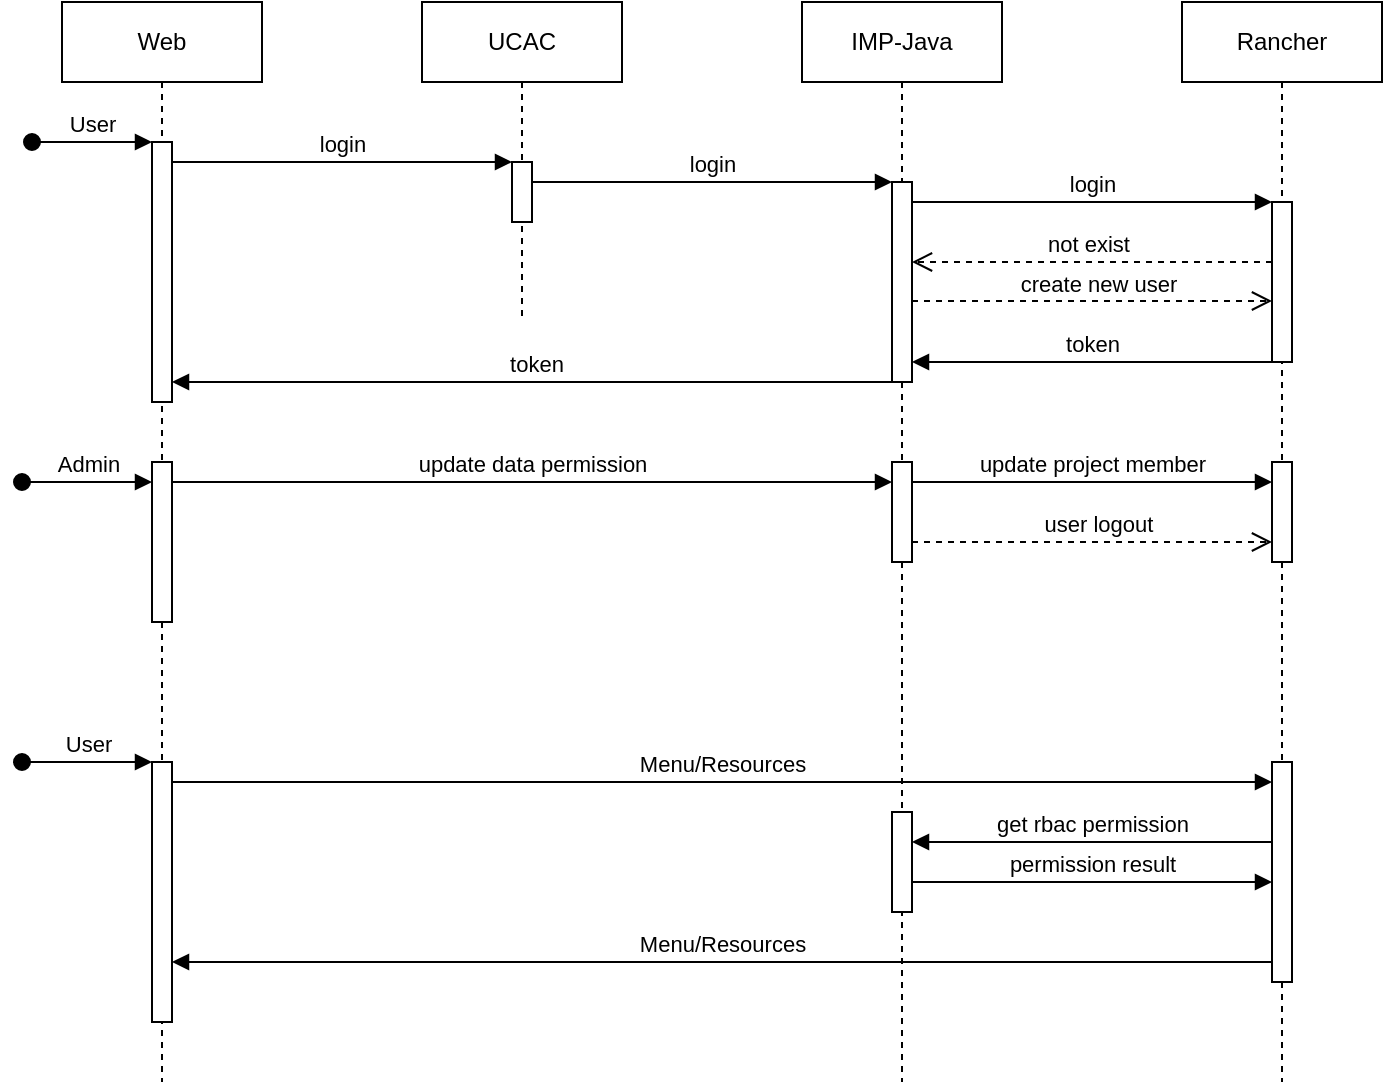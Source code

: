 <mxfile version="24.6.4" type="github">
  <diagram name="Page-1" id="2YBvvXClWsGukQMizWep">
    <mxGraphModel dx="954" dy="555" grid="1" gridSize="10" guides="1" tooltips="1" connect="1" arrows="1" fold="1" page="1" pageScale="1" pageWidth="850" pageHeight="1100" math="0" shadow="0">
      <root>
        <mxCell id="0" />
        <mxCell id="1" parent="0" />
        <mxCell id="aM9ryv3xv72pqoxQDRHE-1" value="Web" style="shape=umlLifeline;perimeter=lifelinePerimeter;whiteSpace=wrap;html=1;container=0;dropTarget=0;collapsible=0;recursiveResize=0;outlineConnect=0;portConstraint=eastwest;newEdgeStyle={&quot;edgeStyle&quot;:&quot;elbowEdgeStyle&quot;,&quot;elbow&quot;:&quot;vertical&quot;,&quot;curved&quot;:0,&quot;rounded&quot;:0};" parent="1" vertex="1">
          <mxGeometry x="40" y="40" width="100" height="540" as="geometry" />
        </mxCell>
        <mxCell id="aM9ryv3xv72pqoxQDRHE-2" value="" style="html=1;points=[];perimeter=orthogonalPerimeter;outlineConnect=0;targetShapes=umlLifeline;portConstraint=eastwest;newEdgeStyle={&quot;edgeStyle&quot;:&quot;elbowEdgeStyle&quot;,&quot;elbow&quot;:&quot;vertical&quot;,&quot;curved&quot;:0,&quot;rounded&quot;:0};" parent="aM9ryv3xv72pqoxQDRHE-1" vertex="1">
          <mxGeometry x="45" y="70" width="10" height="130" as="geometry" />
        </mxCell>
        <mxCell id="aM9ryv3xv72pqoxQDRHE-3" value="User" style="html=1;verticalAlign=bottom;startArrow=oval;endArrow=block;startSize=8;edgeStyle=elbowEdgeStyle;elbow=vertical;curved=0;rounded=0;" parent="aM9ryv3xv72pqoxQDRHE-1" target="aM9ryv3xv72pqoxQDRHE-2" edge="1">
          <mxGeometry relative="1" as="geometry">
            <mxPoint x="-15" y="70" as="sourcePoint" />
          </mxGeometry>
        </mxCell>
        <mxCell id="tJSxs7x-UnHiqa6X14lG-12" value="Admin" style="html=1;verticalAlign=bottom;startArrow=oval;endArrow=block;startSize=8;edgeStyle=elbowEdgeStyle;elbow=vertical;curved=0;rounded=0;" edge="1" parent="aM9ryv3xv72pqoxQDRHE-1" target="tJSxs7x-UnHiqa6X14lG-13">
          <mxGeometry relative="1" as="geometry">
            <mxPoint x="-20" y="240" as="sourcePoint" />
            <mxPoint x="55" y="80" as="targetPoint" />
            <Array as="points">
              <mxPoint y="240" />
            </Array>
          </mxGeometry>
        </mxCell>
        <mxCell id="tJSxs7x-UnHiqa6X14lG-13" value="" style="html=1;points=[];perimeter=orthogonalPerimeter;outlineConnect=0;targetShapes=umlLifeline;portConstraint=eastwest;newEdgeStyle={&quot;edgeStyle&quot;:&quot;elbowEdgeStyle&quot;,&quot;elbow&quot;:&quot;vertical&quot;,&quot;curved&quot;:0,&quot;rounded&quot;:0};" vertex="1" parent="aM9ryv3xv72pqoxQDRHE-1">
          <mxGeometry x="45" y="230" width="10" height="80" as="geometry" />
        </mxCell>
        <mxCell id="tJSxs7x-UnHiqa6X14lG-21" value="" style="html=1;points=[];perimeter=orthogonalPerimeter;outlineConnect=0;targetShapes=umlLifeline;portConstraint=eastwest;newEdgeStyle={&quot;edgeStyle&quot;:&quot;elbowEdgeStyle&quot;,&quot;elbow&quot;:&quot;vertical&quot;,&quot;curved&quot;:0,&quot;rounded&quot;:0};" vertex="1" parent="aM9ryv3xv72pqoxQDRHE-1">
          <mxGeometry x="45" y="380" width="10" height="130" as="geometry" />
        </mxCell>
        <mxCell id="aM9ryv3xv72pqoxQDRHE-5" value="UCAC" style="shape=umlLifeline;perimeter=lifelinePerimeter;whiteSpace=wrap;html=1;container=0;dropTarget=0;collapsible=0;recursiveResize=0;outlineConnect=0;portConstraint=eastwest;newEdgeStyle={&quot;edgeStyle&quot;:&quot;elbowEdgeStyle&quot;,&quot;elbow&quot;:&quot;vertical&quot;,&quot;curved&quot;:0,&quot;rounded&quot;:0};" parent="1" vertex="1">
          <mxGeometry x="220" y="40" width="100" height="160" as="geometry" />
        </mxCell>
        <mxCell id="aM9ryv3xv72pqoxQDRHE-6" value="" style="html=1;points=[];perimeter=orthogonalPerimeter;outlineConnect=0;targetShapes=umlLifeline;portConstraint=eastwest;newEdgeStyle={&quot;edgeStyle&quot;:&quot;elbowEdgeStyle&quot;,&quot;elbow&quot;:&quot;vertical&quot;,&quot;curved&quot;:0,&quot;rounded&quot;:0};" parent="aM9ryv3xv72pqoxQDRHE-5" vertex="1">
          <mxGeometry x="45" y="80" width="10" height="30" as="geometry" />
        </mxCell>
        <mxCell id="aM9ryv3xv72pqoxQDRHE-7" value="login" style="html=1;verticalAlign=bottom;endArrow=block;edgeStyle=elbowEdgeStyle;elbow=vertical;curved=0;rounded=0;" parent="1" source="aM9ryv3xv72pqoxQDRHE-2" target="aM9ryv3xv72pqoxQDRHE-6" edge="1">
          <mxGeometry relative="1" as="geometry">
            <mxPoint x="195" y="130" as="sourcePoint" />
            <Array as="points">
              <mxPoint x="180" y="120" />
            </Array>
          </mxGeometry>
        </mxCell>
        <mxCell id="tJSxs7x-UnHiqa6X14lG-1" value="IMP-Java" style="shape=umlLifeline;perimeter=lifelinePerimeter;whiteSpace=wrap;html=1;container=0;dropTarget=0;collapsible=0;recursiveResize=0;outlineConnect=0;portConstraint=eastwest;newEdgeStyle={&quot;edgeStyle&quot;:&quot;elbowEdgeStyle&quot;,&quot;elbow&quot;:&quot;vertical&quot;,&quot;curved&quot;:0,&quot;rounded&quot;:0};" vertex="1" parent="1">
          <mxGeometry x="410" y="40" width="100" height="540" as="geometry" />
        </mxCell>
        <mxCell id="tJSxs7x-UnHiqa6X14lG-2" value="" style="html=1;points=[];perimeter=orthogonalPerimeter;outlineConnect=0;targetShapes=umlLifeline;portConstraint=eastwest;newEdgeStyle={&quot;edgeStyle&quot;:&quot;elbowEdgeStyle&quot;,&quot;elbow&quot;:&quot;vertical&quot;,&quot;curved&quot;:0,&quot;rounded&quot;:0};" vertex="1" parent="tJSxs7x-UnHiqa6X14lG-1">
          <mxGeometry x="45" y="90" width="10" height="100" as="geometry" />
        </mxCell>
        <mxCell id="tJSxs7x-UnHiqa6X14lG-14" value="" style="html=1;points=[];perimeter=orthogonalPerimeter;outlineConnect=0;targetShapes=umlLifeline;portConstraint=eastwest;newEdgeStyle={&quot;edgeStyle&quot;:&quot;elbowEdgeStyle&quot;,&quot;elbow&quot;:&quot;vertical&quot;,&quot;curved&quot;:0,&quot;rounded&quot;:0};" vertex="1" parent="tJSxs7x-UnHiqa6X14lG-1">
          <mxGeometry x="45" y="230" width="10" height="50" as="geometry" />
        </mxCell>
        <mxCell id="tJSxs7x-UnHiqa6X14lG-22" value="" style="html=1;points=[];perimeter=orthogonalPerimeter;outlineConnect=0;targetShapes=umlLifeline;portConstraint=eastwest;newEdgeStyle={&quot;edgeStyle&quot;:&quot;elbowEdgeStyle&quot;,&quot;elbow&quot;:&quot;vertical&quot;,&quot;curved&quot;:0,&quot;rounded&quot;:0};" vertex="1" parent="tJSxs7x-UnHiqa6X14lG-1">
          <mxGeometry x="45" y="405" width="10" height="50" as="geometry" />
        </mxCell>
        <mxCell id="tJSxs7x-UnHiqa6X14lG-3" value="Rancher" style="shape=umlLifeline;perimeter=lifelinePerimeter;whiteSpace=wrap;html=1;container=0;dropTarget=0;collapsible=0;recursiveResize=0;outlineConnect=0;portConstraint=eastwest;newEdgeStyle={&quot;edgeStyle&quot;:&quot;elbowEdgeStyle&quot;,&quot;elbow&quot;:&quot;vertical&quot;,&quot;curved&quot;:0,&quot;rounded&quot;:0};" vertex="1" parent="1">
          <mxGeometry x="600" y="40" width="100" height="540" as="geometry" />
        </mxCell>
        <mxCell id="tJSxs7x-UnHiqa6X14lG-4" value="" style="html=1;points=[];perimeter=orthogonalPerimeter;outlineConnect=0;targetShapes=umlLifeline;portConstraint=eastwest;newEdgeStyle={&quot;edgeStyle&quot;:&quot;elbowEdgeStyle&quot;,&quot;elbow&quot;:&quot;vertical&quot;,&quot;curved&quot;:0,&quot;rounded&quot;:0};" vertex="1" parent="tJSxs7x-UnHiqa6X14lG-3">
          <mxGeometry x="45" y="100" width="10" height="80" as="geometry" />
        </mxCell>
        <mxCell id="tJSxs7x-UnHiqa6X14lG-17" value="" style="html=1;points=[];perimeter=orthogonalPerimeter;outlineConnect=0;targetShapes=umlLifeline;portConstraint=eastwest;newEdgeStyle={&quot;edgeStyle&quot;:&quot;elbowEdgeStyle&quot;,&quot;elbow&quot;:&quot;vertical&quot;,&quot;curved&quot;:0,&quot;rounded&quot;:0};" vertex="1" parent="tJSxs7x-UnHiqa6X14lG-3">
          <mxGeometry x="45" y="230" width="10" height="50" as="geometry" />
        </mxCell>
        <mxCell id="tJSxs7x-UnHiqa6X14lG-23" value="" style="html=1;points=[];perimeter=orthogonalPerimeter;outlineConnect=0;targetShapes=umlLifeline;portConstraint=eastwest;newEdgeStyle={&quot;edgeStyle&quot;:&quot;elbowEdgeStyle&quot;,&quot;elbow&quot;:&quot;vertical&quot;,&quot;curved&quot;:0,&quot;rounded&quot;:0};" vertex="1" parent="tJSxs7x-UnHiqa6X14lG-3">
          <mxGeometry x="45" y="380" width="10" height="110" as="geometry" />
        </mxCell>
        <mxCell id="tJSxs7x-UnHiqa6X14lG-6" value="login" style="html=1;verticalAlign=bottom;endArrow=block;edgeStyle=elbowEdgeStyle;elbow=vertical;curved=0;rounded=0;" edge="1" parent="1" source="aM9ryv3xv72pqoxQDRHE-6" target="tJSxs7x-UnHiqa6X14lG-2">
          <mxGeometry relative="1" as="geometry">
            <mxPoint x="280" y="130" as="sourcePoint" />
            <Array as="points">
              <mxPoint x="380" y="130" />
            </Array>
            <mxPoint x="450" y="130" as="targetPoint" />
          </mxGeometry>
        </mxCell>
        <mxCell id="tJSxs7x-UnHiqa6X14lG-7" value="login" style="html=1;verticalAlign=bottom;endArrow=block;edgeStyle=elbowEdgeStyle;elbow=vertical;curved=0;rounded=0;" edge="1" parent="1" source="tJSxs7x-UnHiqa6X14lG-2" target="tJSxs7x-UnHiqa6X14lG-4">
          <mxGeometry relative="1" as="geometry">
            <mxPoint x="285" y="140" as="sourcePoint" />
            <Array as="points">
              <mxPoint x="530" y="140" />
            </Array>
            <mxPoint x="465" y="140" as="targetPoint" />
          </mxGeometry>
        </mxCell>
        <mxCell id="tJSxs7x-UnHiqa6X14lG-8" value="not exist" style="html=1;verticalAlign=bottom;endArrow=open;dashed=1;endSize=8;edgeStyle=elbowEdgeStyle;elbow=vertical;curved=0;rounded=0;" edge="1" parent="1" target="tJSxs7x-UnHiqa6X14lG-2">
          <mxGeometry x="0.027" relative="1" as="geometry">
            <mxPoint x="470" y="170" as="targetPoint" />
            <Array as="points">
              <mxPoint x="550" y="170" />
            </Array>
            <mxPoint x="645" y="170" as="sourcePoint" />
            <mxPoint as="offset" />
          </mxGeometry>
        </mxCell>
        <mxCell id="tJSxs7x-UnHiqa6X14lG-9" value="create new user" style="html=1;verticalAlign=bottom;endArrow=open;dashed=1;endSize=8;edgeStyle=elbowEdgeStyle;elbow=vertical;curved=0;rounded=0;" edge="1" parent="1" target="tJSxs7x-UnHiqa6X14lG-4">
          <mxGeometry x="0.027" relative="1" as="geometry">
            <mxPoint x="640" y="190" as="targetPoint" />
            <Array as="points">
              <mxPoint x="495" y="189.5" />
            </Array>
            <mxPoint x="465" y="189.5" as="sourcePoint" />
            <mxPoint as="offset" />
          </mxGeometry>
        </mxCell>
        <mxCell id="tJSxs7x-UnHiqa6X14lG-10" value="token" style="html=1;verticalAlign=bottom;endArrow=block;edgeStyle=elbowEdgeStyle;elbow=vertical;curved=0;rounded=0;" edge="1" parent="1" source="tJSxs7x-UnHiqa6X14lG-4" target="tJSxs7x-UnHiqa6X14lG-2">
          <mxGeometry relative="1" as="geometry">
            <mxPoint x="650" y="210" as="sourcePoint" />
            <Array as="points">
              <mxPoint x="560" y="220" />
            </Array>
            <mxPoint x="470" y="210" as="targetPoint" />
          </mxGeometry>
        </mxCell>
        <mxCell id="tJSxs7x-UnHiqa6X14lG-11" value="token" style="html=1;verticalAlign=bottom;endArrow=block;edgeStyle=elbowEdgeStyle;elbow=vertical;curved=0;rounded=0;" edge="1" parent="1" source="tJSxs7x-UnHiqa6X14lG-1" target="aM9ryv3xv72pqoxQDRHE-2">
          <mxGeometry relative="1" as="geometry">
            <mxPoint x="450" y="230" as="sourcePoint" />
            <Array as="points">
              <mxPoint x="280" y="230" />
            </Array>
            <mxPoint x="100" y="230" as="targetPoint" />
          </mxGeometry>
        </mxCell>
        <mxCell id="tJSxs7x-UnHiqa6X14lG-15" value="update data permission" style="html=1;verticalAlign=bottom;endArrow=block;edgeStyle=elbowEdgeStyle;elbow=vertical;curved=0;rounded=0;" edge="1" parent="1" source="tJSxs7x-UnHiqa6X14lG-13" target="tJSxs7x-UnHiqa6X14lG-14">
          <mxGeometry relative="1" as="geometry">
            <mxPoint x="100" y="310" as="sourcePoint" />
            <Array as="points">
              <mxPoint x="290" y="280" />
            </Array>
            <mxPoint x="450" y="280" as="targetPoint" />
          </mxGeometry>
        </mxCell>
        <mxCell id="tJSxs7x-UnHiqa6X14lG-16" value="update project member" style="html=1;verticalAlign=bottom;endArrow=block;edgeStyle=elbowEdgeStyle;elbow=vertical;curved=0;rounded=0;" edge="1" parent="1" source="tJSxs7x-UnHiqa6X14lG-14" target="tJSxs7x-UnHiqa6X14lG-17">
          <mxGeometry relative="1" as="geometry">
            <mxPoint x="475" y="150" as="sourcePoint" />
            <Array as="points">
              <mxPoint x="530" y="280" />
            </Array>
            <mxPoint x="640" y="280" as="targetPoint" />
          </mxGeometry>
        </mxCell>
        <mxCell id="tJSxs7x-UnHiqa6X14lG-19" value="user logout" style="html=1;verticalAlign=bottom;endArrow=open;dashed=1;endSize=8;edgeStyle=elbowEdgeStyle;elbow=vertical;curved=0;rounded=0;" edge="1" parent="1" source="tJSxs7x-UnHiqa6X14lG-14" target="tJSxs7x-UnHiqa6X14lG-17">
          <mxGeometry x="0.027" relative="1" as="geometry">
            <mxPoint x="645" y="340" as="targetPoint" />
            <Array as="points">
              <mxPoint x="560" y="310" />
            </Array>
            <mxPoint x="480" y="320" as="sourcePoint" />
            <mxPoint as="offset" />
          </mxGeometry>
        </mxCell>
        <mxCell id="tJSxs7x-UnHiqa6X14lG-20" value="User" style="html=1;verticalAlign=bottom;startArrow=oval;endArrow=block;startSize=8;edgeStyle=elbowEdgeStyle;elbow=vertical;curved=0;rounded=0;" edge="1" parent="1" target="tJSxs7x-UnHiqa6X14lG-21">
          <mxGeometry relative="1" as="geometry">
            <mxPoint x="20" y="420" as="sourcePoint" />
            <mxPoint x="105" y="130" as="targetPoint" />
            <Array as="points">
              <mxPoint x="60" y="420" />
            </Array>
          </mxGeometry>
        </mxCell>
        <mxCell id="tJSxs7x-UnHiqa6X14lG-24" value="Menu/Resources&lt;span class=&quot;eusoft-eudic-chrome-extension-translate-content&quot;&gt;&lt;span class=&quot;eusoft-eudic-chrome-extension-translate-white-space ng-star-inserted&quot;&gt; &lt;/span&gt;&lt;/span&gt;" style="html=1;verticalAlign=bottom;endArrow=block;edgeStyle=elbowEdgeStyle;elbow=vertical;curved=0;rounded=0;" edge="1" parent="1" source="tJSxs7x-UnHiqa6X14lG-21" target="tJSxs7x-UnHiqa6X14lG-23">
          <mxGeometry relative="1" as="geometry">
            <mxPoint x="110" y="320" as="sourcePoint" />
            <Array as="points">
              <mxPoint x="640" y="430" />
            </Array>
            <mxPoint x="600" y="420" as="targetPoint" />
          </mxGeometry>
        </mxCell>
        <mxCell id="tJSxs7x-UnHiqa6X14lG-25" value="get rbac permission" style="html=1;verticalAlign=bottom;endArrow=block;edgeStyle=elbowEdgeStyle;elbow=vertical;curved=0;rounded=0;" edge="1" parent="1" source="tJSxs7x-UnHiqa6X14lG-23" target="tJSxs7x-UnHiqa6X14lG-22">
          <mxGeometry relative="1" as="geometry">
            <mxPoint x="630" y="450" as="sourcePoint" />
            <Array as="points">
              <mxPoint x="560" y="460" />
            </Array>
            <mxPoint x="470" y="470" as="targetPoint" />
          </mxGeometry>
        </mxCell>
        <mxCell id="tJSxs7x-UnHiqa6X14lG-27" value="permission result" style="html=1;verticalAlign=bottom;endArrow=block;edgeStyle=elbowEdgeStyle;elbow=vertical;curved=0;rounded=0;" edge="1" parent="1" source="tJSxs7x-UnHiqa6X14lG-22" target="tJSxs7x-UnHiqa6X14lG-23">
          <mxGeometry relative="1" as="geometry">
            <mxPoint x="490" y="490" as="sourcePoint" />
            <Array as="points">
              <mxPoint x="555" y="480" />
            </Array>
            <mxPoint x="640" y="490" as="targetPoint" />
          </mxGeometry>
        </mxCell>
        <mxCell id="tJSxs7x-UnHiqa6X14lG-28" value="Menu/Resources&lt;span class=&quot;eusoft-eudic-chrome-extension-translate-content&quot;&gt;&lt;span class=&quot;eusoft-eudic-chrome-extension-translate-white-space ng-star-inserted&quot;&gt; &lt;/span&gt;&lt;/span&gt;" style="html=1;verticalAlign=bottom;endArrow=block;edgeStyle=elbowEdgeStyle;elbow=vertical;curved=0;rounded=0;" edge="1" parent="1" source="tJSxs7x-UnHiqa6X14lG-23" target="tJSxs7x-UnHiqa6X14lG-21">
          <mxGeometry relative="1" as="geometry">
            <mxPoint x="350" y="520" as="sourcePoint" />
            <Array as="points">
              <mxPoint x="280" y="520" />
            </Array>
            <mxPoint x="100" y="520" as="targetPoint" />
          </mxGeometry>
        </mxCell>
      </root>
    </mxGraphModel>
  </diagram>
</mxfile>
